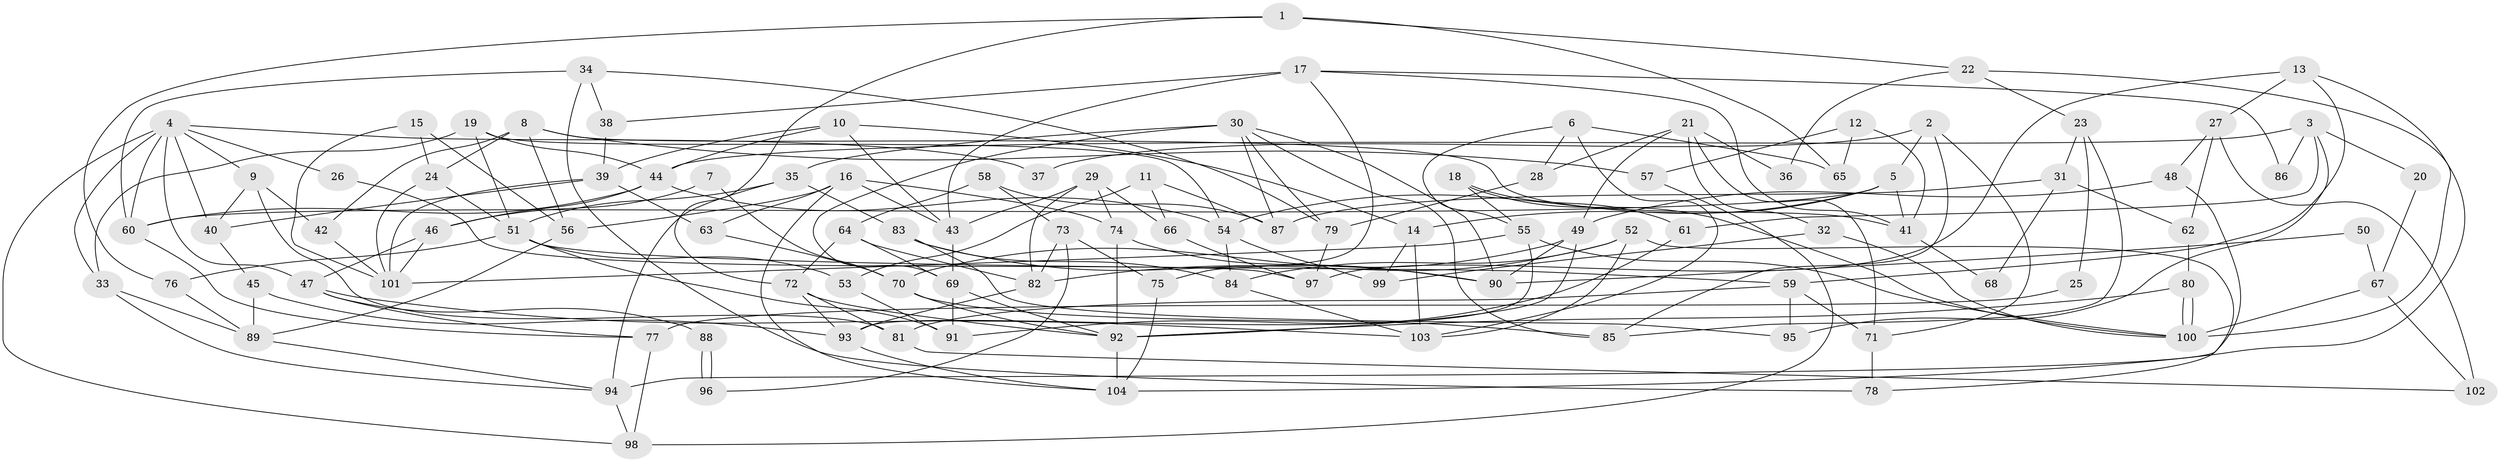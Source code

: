 // Generated by graph-tools (version 1.1) at 2025/50/03/09/25 03:50:10]
// undirected, 104 vertices, 208 edges
graph export_dot {
graph [start="1"]
  node [color=gray90,style=filled];
  1;
  2;
  3;
  4;
  5;
  6;
  7;
  8;
  9;
  10;
  11;
  12;
  13;
  14;
  15;
  16;
  17;
  18;
  19;
  20;
  21;
  22;
  23;
  24;
  25;
  26;
  27;
  28;
  29;
  30;
  31;
  32;
  33;
  34;
  35;
  36;
  37;
  38;
  39;
  40;
  41;
  42;
  43;
  44;
  45;
  46;
  47;
  48;
  49;
  50;
  51;
  52;
  53;
  54;
  55;
  56;
  57;
  58;
  59;
  60;
  61;
  62;
  63;
  64;
  65;
  66;
  67;
  68;
  69;
  70;
  71;
  72;
  73;
  74;
  75;
  76;
  77;
  78;
  79;
  80;
  81;
  82;
  83;
  84;
  85;
  86;
  87;
  88;
  89;
  90;
  91;
  92;
  93;
  94;
  95;
  96;
  97;
  98;
  99;
  100;
  101;
  102;
  103;
  104;
  1 -- 72;
  1 -- 76;
  1 -- 22;
  1 -- 65;
  2 -- 71;
  2 -- 5;
  2 -- 37;
  2 -- 85;
  3 -- 61;
  3 -- 44;
  3 -- 20;
  3 -- 86;
  3 -- 95;
  4 -- 40;
  4 -- 98;
  4 -- 9;
  4 -- 26;
  4 -- 33;
  4 -- 37;
  4 -- 47;
  4 -- 60;
  5 -- 14;
  5 -- 41;
  5 -- 54;
  5 -- 60;
  6 -- 103;
  6 -- 55;
  6 -- 28;
  6 -- 65;
  7 -- 70;
  7 -- 46;
  8 -- 57;
  8 -- 56;
  8 -- 24;
  8 -- 41;
  8 -- 42;
  9 -- 42;
  9 -- 40;
  9 -- 81;
  10 -- 44;
  10 -- 43;
  10 -- 14;
  10 -- 39;
  11 -- 66;
  11 -- 53;
  11 -- 87;
  12 -- 65;
  12 -- 41;
  12 -- 57;
  13 -- 27;
  13 -- 100;
  13 -- 59;
  13 -- 97;
  14 -- 99;
  14 -- 103;
  15 -- 101;
  15 -- 56;
  15 -- 24;
  16 -- 63;
  16 -- 104;
  16 -- 43;
  16 -- 56;
  16 -- 74;
  17 -- 38;
  17 -- 43;
  17 -- 41;
  17 -- 75;
  17 -- 86;
  18 -- 100;
  18 -- 55;
  18 -- 61;
  19 -- 33;
  19 -- 54;
  19 -- 44;
  19 -- 51;
  20 -- 67;
  21 -- 28;
  21 -- 49;
  21 -- 32;
  21 -- 36;
  21 -- 71;
  22 -- 104;
  22 -- 23;
  22 -- 36;
  23 -- 85;
  23 -- 25;
  23 -- 31;
  24 -- 51;
  24 -- 101;
  25 -- 77;
  26 -- 97;
  27 -- 62;
  27 -- 48;
  27 -- 102;
  28 -- 79;
  29 -- 43;
  29 -- 82;
  29 -- 66;
  29 -- 74;
  30 -- 90;
  30 -- 35;
  30 -- 69;
  30 -- 79;
  30 -- 85;
  30 -- 87;
  31 -- 87;
  31 -- 62;
  31 -- 68;
  32 -- 100;
  32 -- 99;
  33 -- 89;
  33 -- 94;
  34 -- 60;
  34 -- 78;
  34 -- 38;
  34 -- 79;
  35 -- 83;
  35 -- 51;
  35 -- 94;
  38 -- 39;
  39 -- 101;
  39 -- 40;
  39 -- 63;
  40 -- 45;
  41 -- 68;
  42 -- 101;
  43 -- 69;
  44 -- 60;
  44 -- 46;
  44 -- 54;
  45 -- 93;
  45 -- 89;
  46 -- 47;
  46 -- 101;
  47 -- 103;
  47 -- 77;
  47 -- 88;
  48 -- 94;
  48 -- 49;
  49 -- 90;
  49 -- 92;
  49 -- 70;
  50 -- 67;
  50 -- 90;
  51 -- 53;
  51 -- 59;
  51 -- 76;
  51 -- 91;
  52 -- 82;
  52 -- 84;
  52 -- 78;
  52 -- 103;
  53 -- 91;
  54 -- 84;
  54 -- 99;
  55 -- 93;
  55 -- 101;
  55 -- 100;
  56 -- 89;
  57 -- 98;
  58 -- 87;
  58 -- 64;
  58 -- 73;
  59 -- 71;
  59 -- 81;
  59 -- 95;
  60 -- 77;
  61 -- 91;
  62 -- 80;
  63 -- 70;
  64 -- 72;
  64 -- 69;
  64 -- 82;
  66 -- 97;
  67 -- 102;
  67 -- 100;
  69 -- 92;
  69 -- 91;
  70 -- 85;
  70 -- 92;
  71 -- 78;
  72 -- 81;
  72 -- 92;
  72 -- 93;
  73 -- 82;
  73 -- 75;
  73 -- 96;
  74 -- 90;
  74 -- 92;
  75 -- 104;
  76 -- 89;
  77 -- 98;
  79 -- 97;
  80 -- 92;
  80 -- 100;
  80 -- 100;
  81 -- 102;
  82 -- 93;
  83 -- 95;
  83 -- 84;
  83 -- 90;
  84 -- 103;
  88 -- 96;
  88 -- 96;
  89 -- 94;
  92 -- 104;
  93 -- 104;
  94 -- 98;
}
